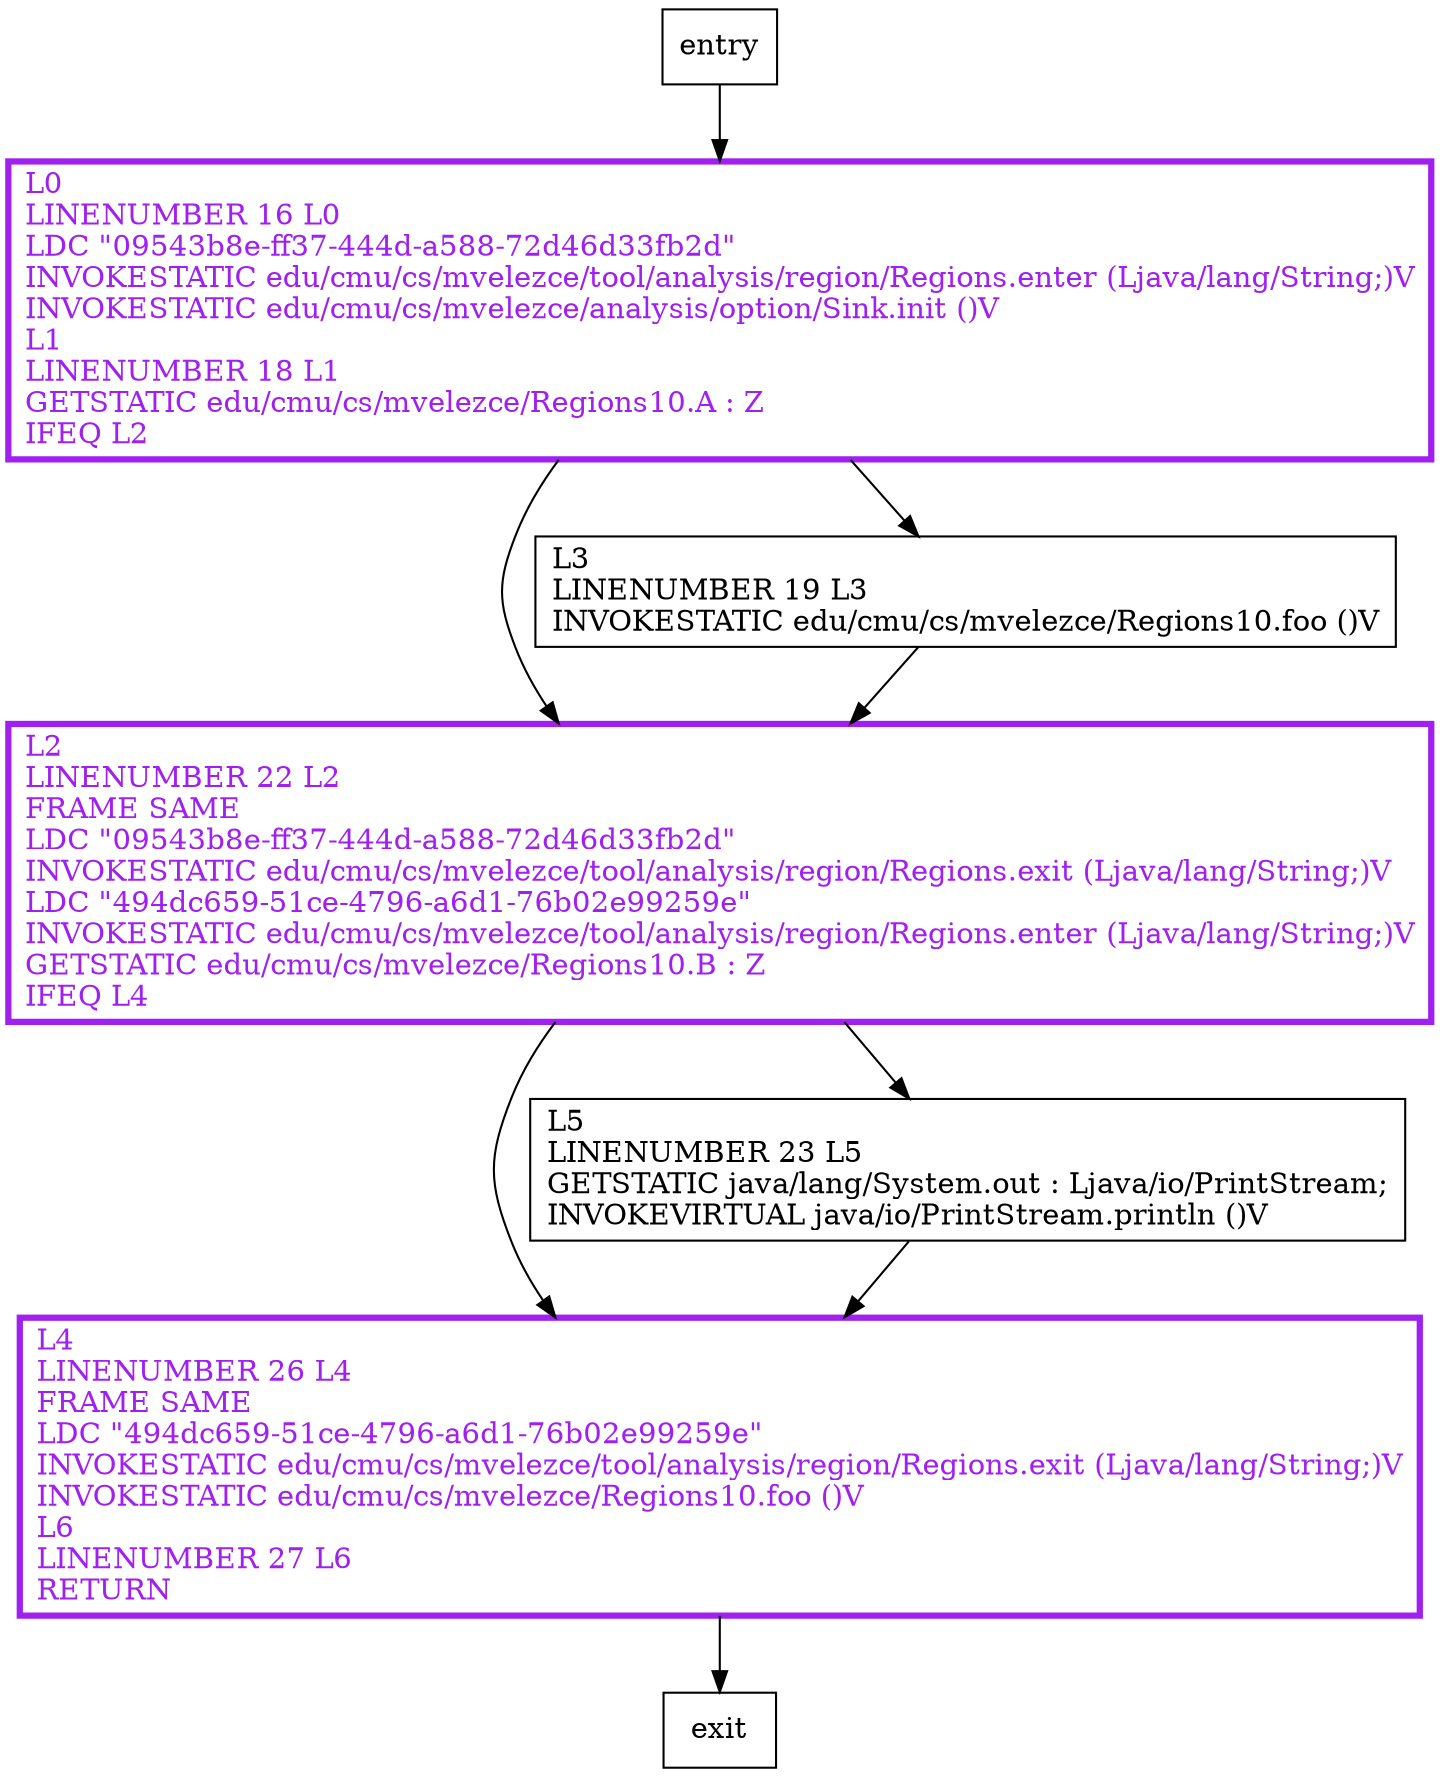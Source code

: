 digraph main {
node [shape=record];
510207317 [label="L0\lLINENUMBER 16 L0\lLDC \"09543b8e-ff37-444d-a588-72d46d33fb2d\"\lINVOKESTATIC edu/cmu/cs/mvelezce/tool/analysis/region/Regions.enter (Ljava/lang/String;)V\lINVOKESTATIC edu/cmu/cs/mvelezce/analysis/option/Sink.init ()V\lL1\lLINENUMBER 18 L1\lGETSTATIC edu/cmu/cs/mvelezce/Regions10.A : Z\lIFEQ L2\l"];
1000386113 [label="L2\lLINENUMBER 22 L2\lFRAME SAME\lLDC \"09543b8e-ff37-444d-a588-72d46d33fb2d\"\lINVOKESTATIC edu/cmu/cs/mvelezce/tool/analysis/region/Regions.exit (Ljava/lang/String;)V\lLDC \"494dc659-51ce-4796-a6d1-76b02e99259e\"\lINVOKESTATIC edu/cmu/cs/mvelezce/tool/analysis/region/Regions.enter (Ljava/lang/String;)V\lGETSTATIC edu/cmu/cs/mvelezce/Regions10.B : Z\lIFEQ L4\l"];
1996385500 [label="L3\lLINENUMBER 19 L3\lINVOKESTATIC edu/cmu/cs/mvelezce/Regions10.foo ()V\l"];
804993772 [label="L4\lLINENUMBER 26 L4\lFRAME SAME\lLDC \"494dc659-51ce-4796-a6d1-76b02e99259e\"\lINVOKESTATIC edu/cmu/cs/mvelezce/tool/analysis/region/Regions.exit (Ljava/lang/String;)V\lINVOKESTATIC edu/cmu/cs/mvelezce/Regions10.foo ()V\lL6\lLINENUMBER 27 L6\lRETURN\l"];
2020602315 [label="L5\lLINENUMBER 23 L5\lGETSTATIC java/lang/System.out : Ljava/io/PrintStream;\lINVOKEVIRTUAL java/io/PrintStream.println ()V\l"];
entry;
exit;
entry -> 510207317;
510207317 -> 1000386113;
510207317 -> 1996385500;
1000386113 -> 804993772;
1000386113 -> 2020602315;
1996385500 -> 1000386113;
804993772 -> exit;
2020602315 -> 804993772;
510207317[fontcolor="purple", penwidth=3, color="purple"];
1000386113[fontcolor="purple", penwidth=3, color="purple"];
804993772[fontcolor="purple", penwidth=3, color="purple"];
}

